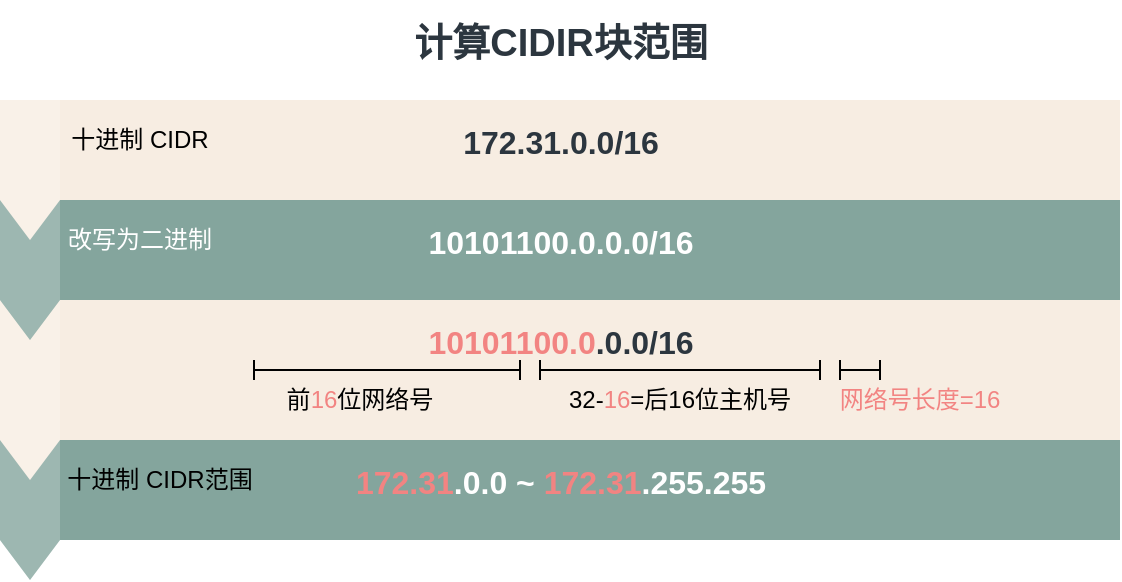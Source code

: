 <mxfile version="12.4.2" type="device" pages="1"><diagram id="gSeYhvS3FFA6Poy7C6ks" name="Page-1"><mxGraphModel dx="763" dy="622" grid="1" gridSize="10" guides="1" tooltips="1" connect="1" arrows="1" fold="1" page="1" pageScale="1" pageWidth="850" pageHeight="1100" math="0" shadow="0"><root><mxCell id="0"/><mxCell id="1" parent="0"/><mxCell id="_o63VOSRhao4SmFg9T5P-22" value="&lt;font style=&quot;font-size: 16px&quot; color=&quot;#f28482&quot;&gt;172.31&lt;/font&gt;&lt;font color=&quot;#ffffff&quot; style=&quot;font-size: 16px&quot;&gt;.0.0 ~ &lt;/font&gt;&lt;font style=&quot;font-size: 16px&quot; color=&quot;#f28482&quot;&gt;172.31&lt;/font&gt;&lt;font color=&quot;#ffffff&quot; style=&quot;font-size: 16px&quot;&gt;.255.255&lt;/font&gt;" style="html=1;shape=mxgraph.infographic.flag;dx=30;dy=20;fillColor=#84A59D;strokeColor=none;align=center;verticalAlign=top;fontSize=14;fontStyle=1;shadow=0;spacingTop=5;" parent="1" vertex="1"><mxGeometry x="120" y="480" width="560" height="70" as="geometry"/></mxCell><mxCell id="_o63VOSRhao4SmFg9T5P-21" value="&lt;font style=&quot;font-size: 16px&quot;&gt;&lt;font color=&quot;#f28482&quot;&gt;10101100.0&lt;/font&gt;.0.0/16&lt;/font&gt;" style="html=1;shape=mxgraph.infographic.flag;dx=30;dy=20;fillColor=#F7EDE2;strokeColor=none;align=center;verticalAlign=top;fontSize=14;fontStyle=1;shadow=0;spacingTop=5;fontColor=#2C363F;" parent="1" vertex="1"><mxGeometry x="120" y="410" width="560" height="90" as="geometry"/></mxCell><mxCell id="_o63VOSRhao4SmFg9T5P-25" value="&lt;font color=&quot;#ffffff&quot; style=&quot;font-size: 16px&quot;&gt;10101100.0.0.0/16&lt;/font&gt;" style="html=1;shape=mxgraph.infographic.flag;dx=30;dy=20;fillColor=#84A59D;strokeColor=none;align=center;verticalAlign=top;fontSize=14;fontStyle=1;shadow=0;spacingTop=5;" parent="1" vertex="1"><mxGeometry x="120" y="360" width="560" height="70" as="geometry"/></mxCell><mxCell id="_o63VOSRhao4SmFg9T5P-26" value="&lt;font style=&quot;font-size: 16px&quot;&gt;172.31.0.0/16&lt;/font&gt;" style="html=1;shape=mxgraph.infographic.flag;dx=30;dy=20;fillColor=#F7EDE2;strokeColor=none;align=center;verticalAlign=top;fontSize=14;fontStyle=1;shadow=0;spacingTop=5;fontColor=#2C363F;" parent="1" vertex="1"><mxGeometry x="120" y="310" width="560" height="70" as="geometry"/></mxCell><mxCell id="QuHYYf5CNWrbOELe9T0A-1" value="" style="shape=crossbar;whiteSpace=wrap;html=1;rounded=1;fillColor=#84A59D;" vertex="1" parent="1"><mxGeometry x="247" y="440" width="133" height="10" as="geometry"/></mxCell><mxCell id="QuHYYf5CNWrbOELe9T0A-3" value="" style="shape=crossbar;whiteSpace=wrap;html=1;rounded=1;fillColor=#84A59D;" vertex="1" parent="1"><mxGeometry x="390" y="440" width="140" height="10" as="geometry"/></mxCell><UserObject label="十进制 CIDR" placeholders="1" name="Variable" id="QuHYYf5CNWrbOELe9T0A-5"><mxCell style="text;html=1;strokeColor=none;fillColor=none;align=center;verticalAlign=middle;whiteSpace=wrap;overflow=hidden;" vertex="1" parent="1"><mxGeometry x="150" y="320" width="80" height="20" as="geometry"/></mxCell></UserObject><UserObject label="改写为二进制" placeholders="1" name="Variable" id="QuHYYf5CNWrbOELe9T0A-6"><mxCell style="text;html=1;align=center;verticalAlign=middle;whiteSpace=wrap;overflow=hidden;fontColor=#FFFFFF;" vertex="1" parent="1"><mxGeometry x="150" y="370" width="80" height="20" as="geometry"/></mxCell></UserObject><UserObject label="前&lt;font color=&quot;#f28482&quot;&gt;16&lt;/font&gt;位网络号" placeholders="1" name="Variable" id="QuHYYf5CNWrbOELe9T0A-7"><mxCell style="text;html=1;strokeColor=none;fillColor=none;align=center;verticalAlign=middle;whiteSpace=wrap;overflow=hidden;" vertex="1" parent="1"><mxGeometry x="260" y="450" width="80" height="20" as="geometry"/></mxCell></UserObject><UserObject label="32-&lt;font color=&quot;#f28482&quot;&gt;16&lt;/font&gt;=后16位主机号" placeholders="1" name="Variable" id="QuHYYf5CNWrbOELe9T0A-8"><mxCell style="text;html=1;strokeColor=none;fillColor=none;align=center;verticalAlign=middle;whiteSpace=wrap;overflow=hidden;" vertex="1" parent="1"><mxGeometry x="400" y="450" width="120" height="20" as="geometry"/></mxCell></UserObject><UserObject label="十进制 CIDR范围" placeholders="1" name="Variable" id="QuHYYf5CNWrbOELe9T0A-9"><mxCell style="text;html=1;strokeColor=none;fillColor=none;align=center;verticalAlign=middle;whiteSpace=wrap;overflow=hidden;" vertex="1" parent="1"><mxGeometry x="150" y="490" width="100" height="20" as="geometry"/></mxCell></UserObject><mxCell id="QuHYYf5CNWrbOELe9T0A-10" value="&lt;font style=&quot;font-size: 19px&quot;&gt;计算CIDIR块范围&lt;/font&gt;" style="text;strokeColor=none;fillColor=none;html=1;fontSize=24;fontStyle=1;verticalAlign=middle;align=center;fontColor=#2C363F;" vertex="1" parent="1"><mxGeometry x="350" y="260" width="100" height="40" as="geometry"/></mxCell><mxCell id="QuHYYf5CNWrbOELe9T0A-12" value="" style="shape=crossbar;whiteSpace=wrap;html=1;rounded=1;fillColor=#84A59D;" vertex="1" parent="1"><mxGeometry x="540" y="440" width="20" height="10" as="geometry"/></mxCell><UserObject label="&lt;font color=&quot;#f28482&quot;&gt;网络号长度=16&lt;/font&gt;" placeholders="1" name="Variable" id="QuHYYf5CNWrbOELe9T0A-13"><mxCell style="text;html=1;strokeColor=none;fillColor=none;align=center;verticalAlign=middle;whiteSpace=wrap;overflow=hidden;" vertex="1" parent="1"><mxGeometry x="520" y="450" width="120" height="20" as="geometry"/></mxCell></UserObject></root></mxGraphModel></diagram></mxfile>